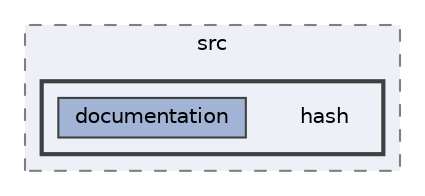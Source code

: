 digraph "/Users/fola/Documents/ArkScript/Ark/lib/modules/src/hash"
{
 // INTERACTIVE_SVG=YES
 // LATEX_PDF_SIZE
  bgcolor="transparent";
  edge [fontname=Helvetica,fontsize=10,labelfontname=Helvetica,labelfontsize=10];
  node [fontname=Helvetica,fontsize=10,shape=box,height=0.2,width=0.4];
  compound=true
  subgraph clusterdir_9985dd985f66462ade73a56b3831da65 {
    graph [ bgcolor="#edf0f7", pencolor="grey50", label="src", fontname=Helvetica,fontsize=10 style="filled,dashed", URL="dir_9985dd985f66462ade73a56b3831da65.html",tooltip=""]
  subgraph clusterdir_fb4ee797c2d4e2876130ea9ad70f2d0b {
    graph [ bgcolor="#edf0f7", pencolor="grey25", label="", fontname=Helvetica,fontsize=10 style="filled,bold", URL="dir_fb4ee797c2d4e2876130ea9ad70f2d0b.html",tooltip=""]
    dir_fb4ee797c2d4e2876130ea9ad70f2d0b [shape=plaintext, label="hash"];
  dir_9a45b9a2e316d87a8d58acdabf2453e0 [label="documentation", fillcolor="#a2b4d6", color="grey25", style="filled", URL="dir_9a45b9a2e316d87a8d58acdabf2453e0.html",tooltip=""];
  }
  }
}
